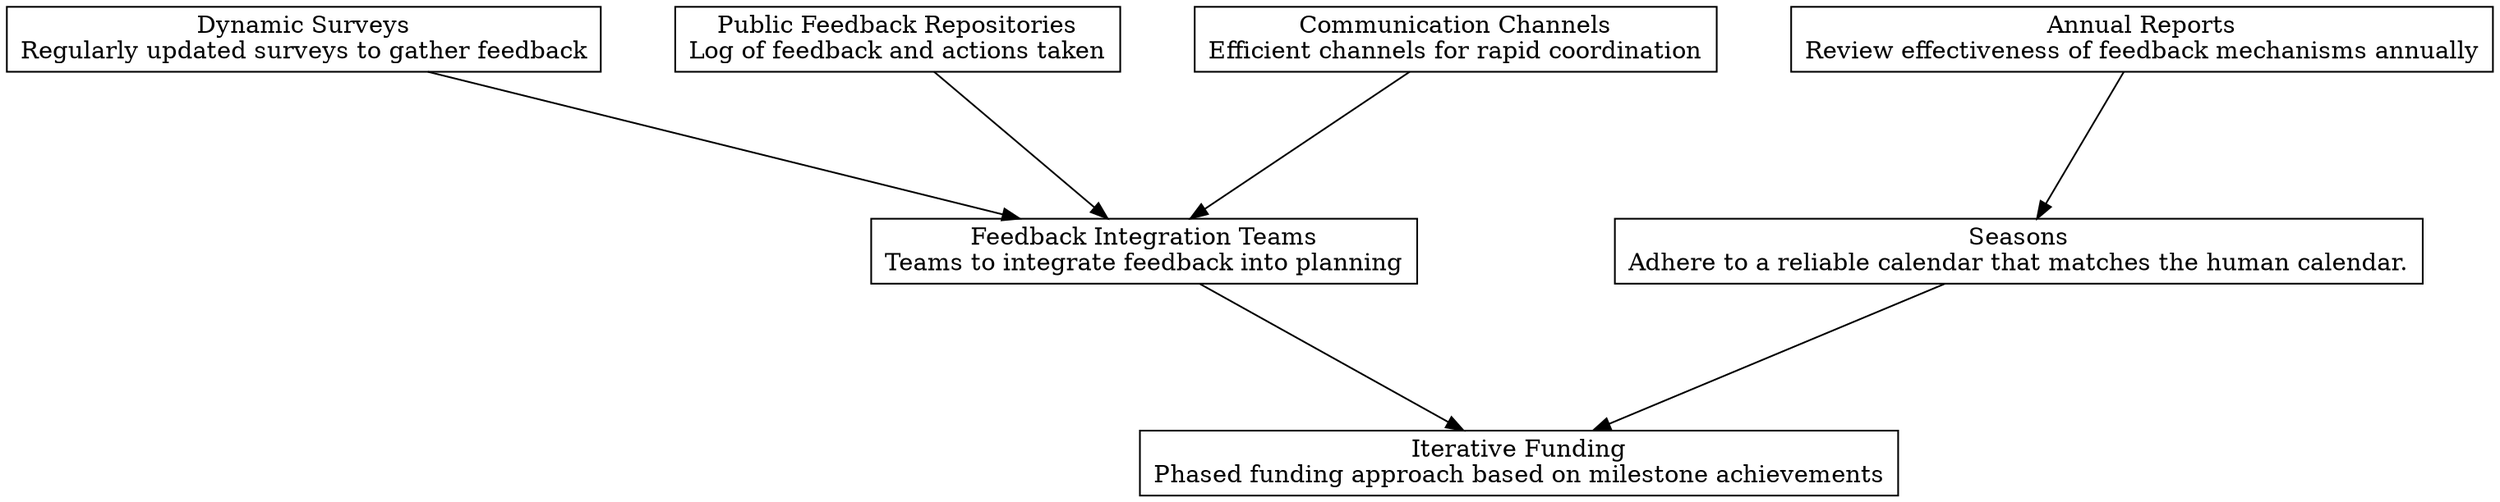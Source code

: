 digraph "" {
	graph [nodesep=0.6,
		rankdir=TB,
		ranksep=1.2
	];
	node [label="\N",
		shape=box
	];
	"Iterative Funding"	[label="Iterative Funding\nPhased funding approach based on milestone achievements"];
	"Feedback Integration Teams"	[label="Feedback Integration Teams\nTeams to integrate feedback into planning"];
	"Feedback Integration Teams" -> "Iterative Funding";
	Seasons	[label="Seasons\nAdhere to a reliable calendar that matches the human calendar.\n"];
	Seasons -> "Iterative Funding";
	"Annual Reports"	[label="Annual Reports\nReview effectiveness of feedback mechanisms annually"];
	"Annual Reports" -> Seasons;
	"Dynamic Surveys"	[label="Dynamic Surveys\nRegularly updated surveys to gather feedback"];
	"Dynamic Surveys" -> "Feedback Integration Teams";
	"Public Feedback Repositories"	[label="Public Feedback Repositories\nLog of feedback and actions taken"];
	"Public Feedback Repositories" -> "Feedback Integration Teams";
	"Communication Channels"	[label="Communication Channels\nEfficient channels for rapid coordination"];
	"Communication Channels" -> "Feedback Integration Teams";
}
